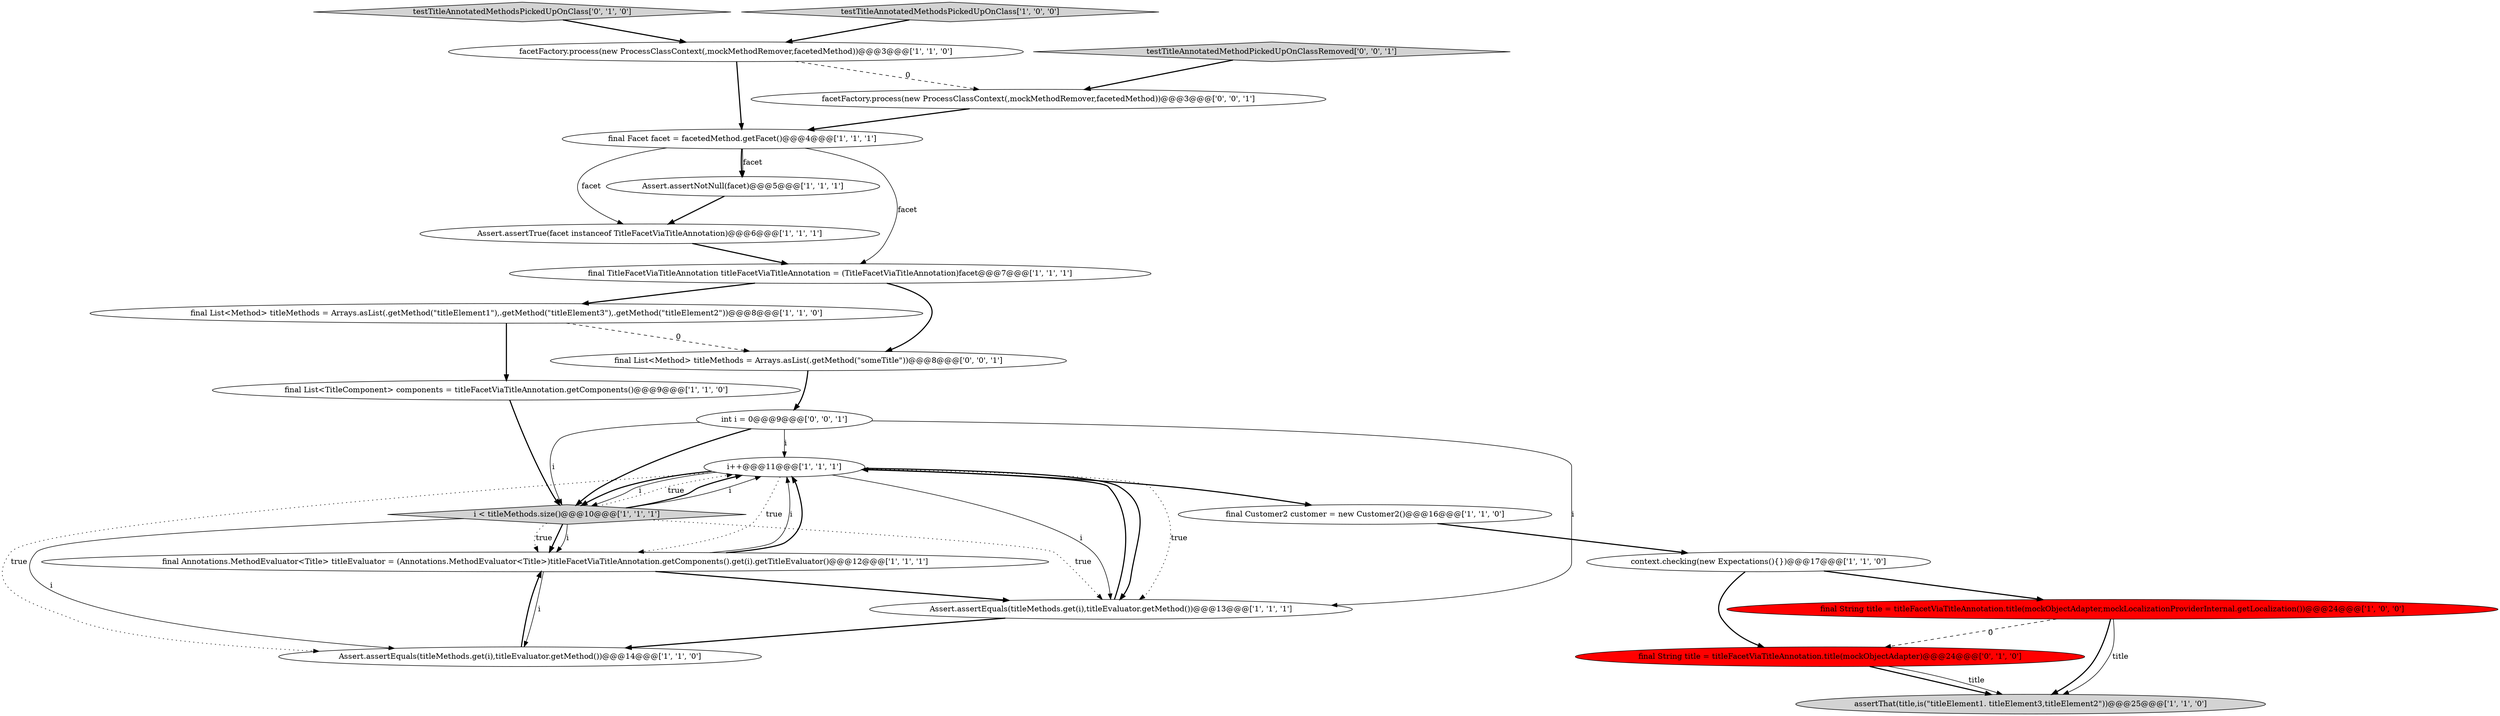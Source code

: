 digraph {
21 [style = filled, label = "final List<Method> titleMethods = Arrays.asList(.getMethod(\"someTitle\"))@@@8@@@['0', '0', '1']", fillcolor = white, shape = ellipse image = "AAA0AAABBB3BBB"];
15 [style = filled, label = "assertThat(title,is(\"titleElement1. titleElement3,titleElement2\"))@@@25@@@['1', '1', '0']", fillcolor = lightgray, shape = ellipse image = "AAA0AAABBB1BBB"];
18 [style = filled, label = "testTitleAnnotatedMethodsPickedUpOnClass['0', '1', '0']", fillcolor = lightgray, shape = diamond image = "AAA0AAABBB2BBB"];
9 [style = filled, label = "context.checking(new Expectations(){})@@@17@@@['1', '1', '0']", fillcolor = white, shape = ellipse image = "AAA0AAABBB1BBB"];
4 [style = filled, label = "final Facet facet = facetedMethod.getFacet()@@@4@@@['1', '1', '1']", fillcolor = white, shape = ellipse image = "AAA0AAABBB1BBB"];
22 [style = filled, label = "facetFactory.process(new ProcessClassContext(,mockMethodRemover,facetedMethod))@@@3@@@['0', '0', '1']", fillcolor = white, shape = ellipse image = "AAA0AAABBB3BBB"];
11 [style = filled, label = "final Annotations.MethodEvaluator<Title> titleEvaluator = (Annotations.MethodEvaluator<Title>)titleFacetViaTitleAnnotation.getComponents().get(i).getTitleEvaluator()@@@12@@@['1', '1', '1']", fillcolor = white, shape = ellipse image = "AAA0AAABBB1BBB"];
3 [style = filled, label = "Assert.assertTrue(facet instanceof TitleFacetViaTitleAnnotation)@@@6@@@['1', '1', '1']", fillcolor = white, shape = ellipse image = "AAA0AAABBB1BBB"];
12 [style = filled, label = "testTitleAnnotatedMethodsPickedUpOnClass['1', '0', '0']", fillcolor = lightgray, shape = diamond image = "AAA0AAABBB1BBB"];
10 [style = filled, label = "i++@@@11@@@['1', '1', '1']", fillcolor = white, shape = ellipse image = "AAA0AAABBB1BBB"];
0 [style = filled, label = "final List<TitleComponent> components = titleFacetViaTitleAnnotation.getComponents()@@@9@@@['1', '1', '0']", fillcolor = white, shape = ellipse image = "AAA0AAABBB1BBB"];
6 [style = filled, label = "Assert.assertEquals(titleMethods.get(i),titleEvaluator.getMethod())@@@14@@@['1', '1', '0']", fillcolor = white, shape = ellipse image = "AAA0AAABBB1BBB"];
7 [style = filled, label = "i < titleMethods.size()@@@10@@@['1', '1', '1']", fillcolor = lightgray, shape = diamond image = "AAA0AAABBB1BBB"];
8 [style = filled, label = "Assert.assertEquals(titleMethods.get(i),titleEvaluator.getMethod())@@@13@@@['1', '1', '1']", fillcolor = white, shape = ellipse image = "AAA0AAABBB1BBB"];
14 [style = filled, label = "final TitleFacetViaTitleAnnotation titleFacetViaTitleAnnotation = (TitleFacetViaTitleAnnotation)facet@@@7@@@['1', '1', '1']", fillcolor = white, shape = ellipse image = "AAA0AAABBB1BBB"];
20 [style = filled, label = "int i = 0@@@9@@@['0', '0', '1']", fillcolor = white, shape = ellipse image = "AAA0AAABBB3BBB"];
13 [style = filled, label = "final List<Method> titleMethods = Arrays.asList(.getMethod(\"titleElement1\"),.getMethod(\"titleElement3\"),.getMethod(\"titleElement2\"))@@@8@@@['1', '1', '0']", fillcolor = white, shape = ellipse image = "AAA0AAABBB1BBB"];
16 [style = filled, label = "Assert.assertNotNull(facet)@@@5@@@['1', '1', '1']", fillcolor = white, shape = ellipse image = "AAA0AAABBB1BBB"];
1 [style = filled, label = "final Customer2 customer = new Customer2()@@@16@@@['1', '1', '0']", fillcolor = white, shape = ellipse image = "AAA0AAABBB1BBB"];
5 [style = filled, label = "final String title = titleFacetViaTitleAnnotation.title(mockObjectAdapter,mockLocalizationProviderInternal.getLocalization())@@@24@@@['1', '0', '0']", fillcolor = red, shape = ellipse image = "AAA1AAABBB1BBB"];
2 [style = filled, label = "facetFactory.process(new ProcessClassContext(,mockMethodRemover,facetedMethod))@@@3@@@['1', '1', '0']", fillcolor = white, shape = ellipse image = "AAA0AAABBB1BBB"];
19 [style = filled, label = "testTitleAnnotatedMethodPickedUpOnClassRemoved['0', '0', '1']", fillcolor = lightgray, shape = diamond image = "AAA0AAABBB3BBB"];
17 [style = filled, label = "final String title = titleFacetViaTitleAnnotation.title(mockObjectAdapter)@@@24@@@['0', '1', '0']", fillcolor = red, shape = ellipse image = "AAA1AAABBB2BBB"];
16->3 [style = bold, label=""];
11->10 [style = solid, label="i"];
8->10 [style = bold, label=""];
10->8 [style = dotted, label="true"];
20->8 [style = solid, label="i"];
10->6 [style = dotted, label="true"];
7->11 [style = bold, label=""];
20->7 [style = solid, label="i"];
7->10 [style = dotted, label="true"];
7->10 [style = bold, label=""];
10->8 [style = solid, label="i"];
20->10 [style = solid, label="i"];
3->14 [style = bold, label=""];
4->16 [style = solid, label="facet"];
5->15 [style = bold, label=""];
9->17 [style = bold, label=""];
8->6 [style = bold, label=""];
7->11 [style = solid, label="i"];
18->2 [style = bold, label=""];
7->10 [style = solid, label="i"];
2->4 [style = bold, label=""];
10->7 [style = bold, label=""];
1->9 [style = bold, label=""];
4->3 [style = solid, label="facet"];
22->4 [style = bold, label=""];
0->7 [style = bold, label=""];
12->2 [style = bold, label=""];
11->6 [style = solid, label="i"];
21->20 [style = bold, label=""];
5->17 [style = dashed, label="0"];
7->11 [style = dotted, label="true"];
10->8 [style = bold, label=""];
13->21 [style = dashed, label="0"];
10->11 [style = dotted, label="true"];
11->10 [style = bold, label=""];
6->11 [style = bold, label=""];
5->15 [style = solid, label="title"];
17->15 [style = bold, label=""];
9->5 [style = bold, label=""];
11->8 [style = bold, label=""];
7->6 [style = solid, label="i"];
14->13 [style = bold, label=""];
4->14 [style = solid, label="facet"];
20->7 [style = bold, label=""];
17->15 [style = solid, label="title"];
10->1 [style = bold, label=""];
10->7 [style = solid, label="i"];
7->8 [style = dotted, label="true"];
19->22 [style = bold, label=""];
2->22 [style = dashed, label="0"];
14->21 [style = bold, label=""];
4->16 [style = bold, label=""];
13->0 [style = bold, label=""];
}
